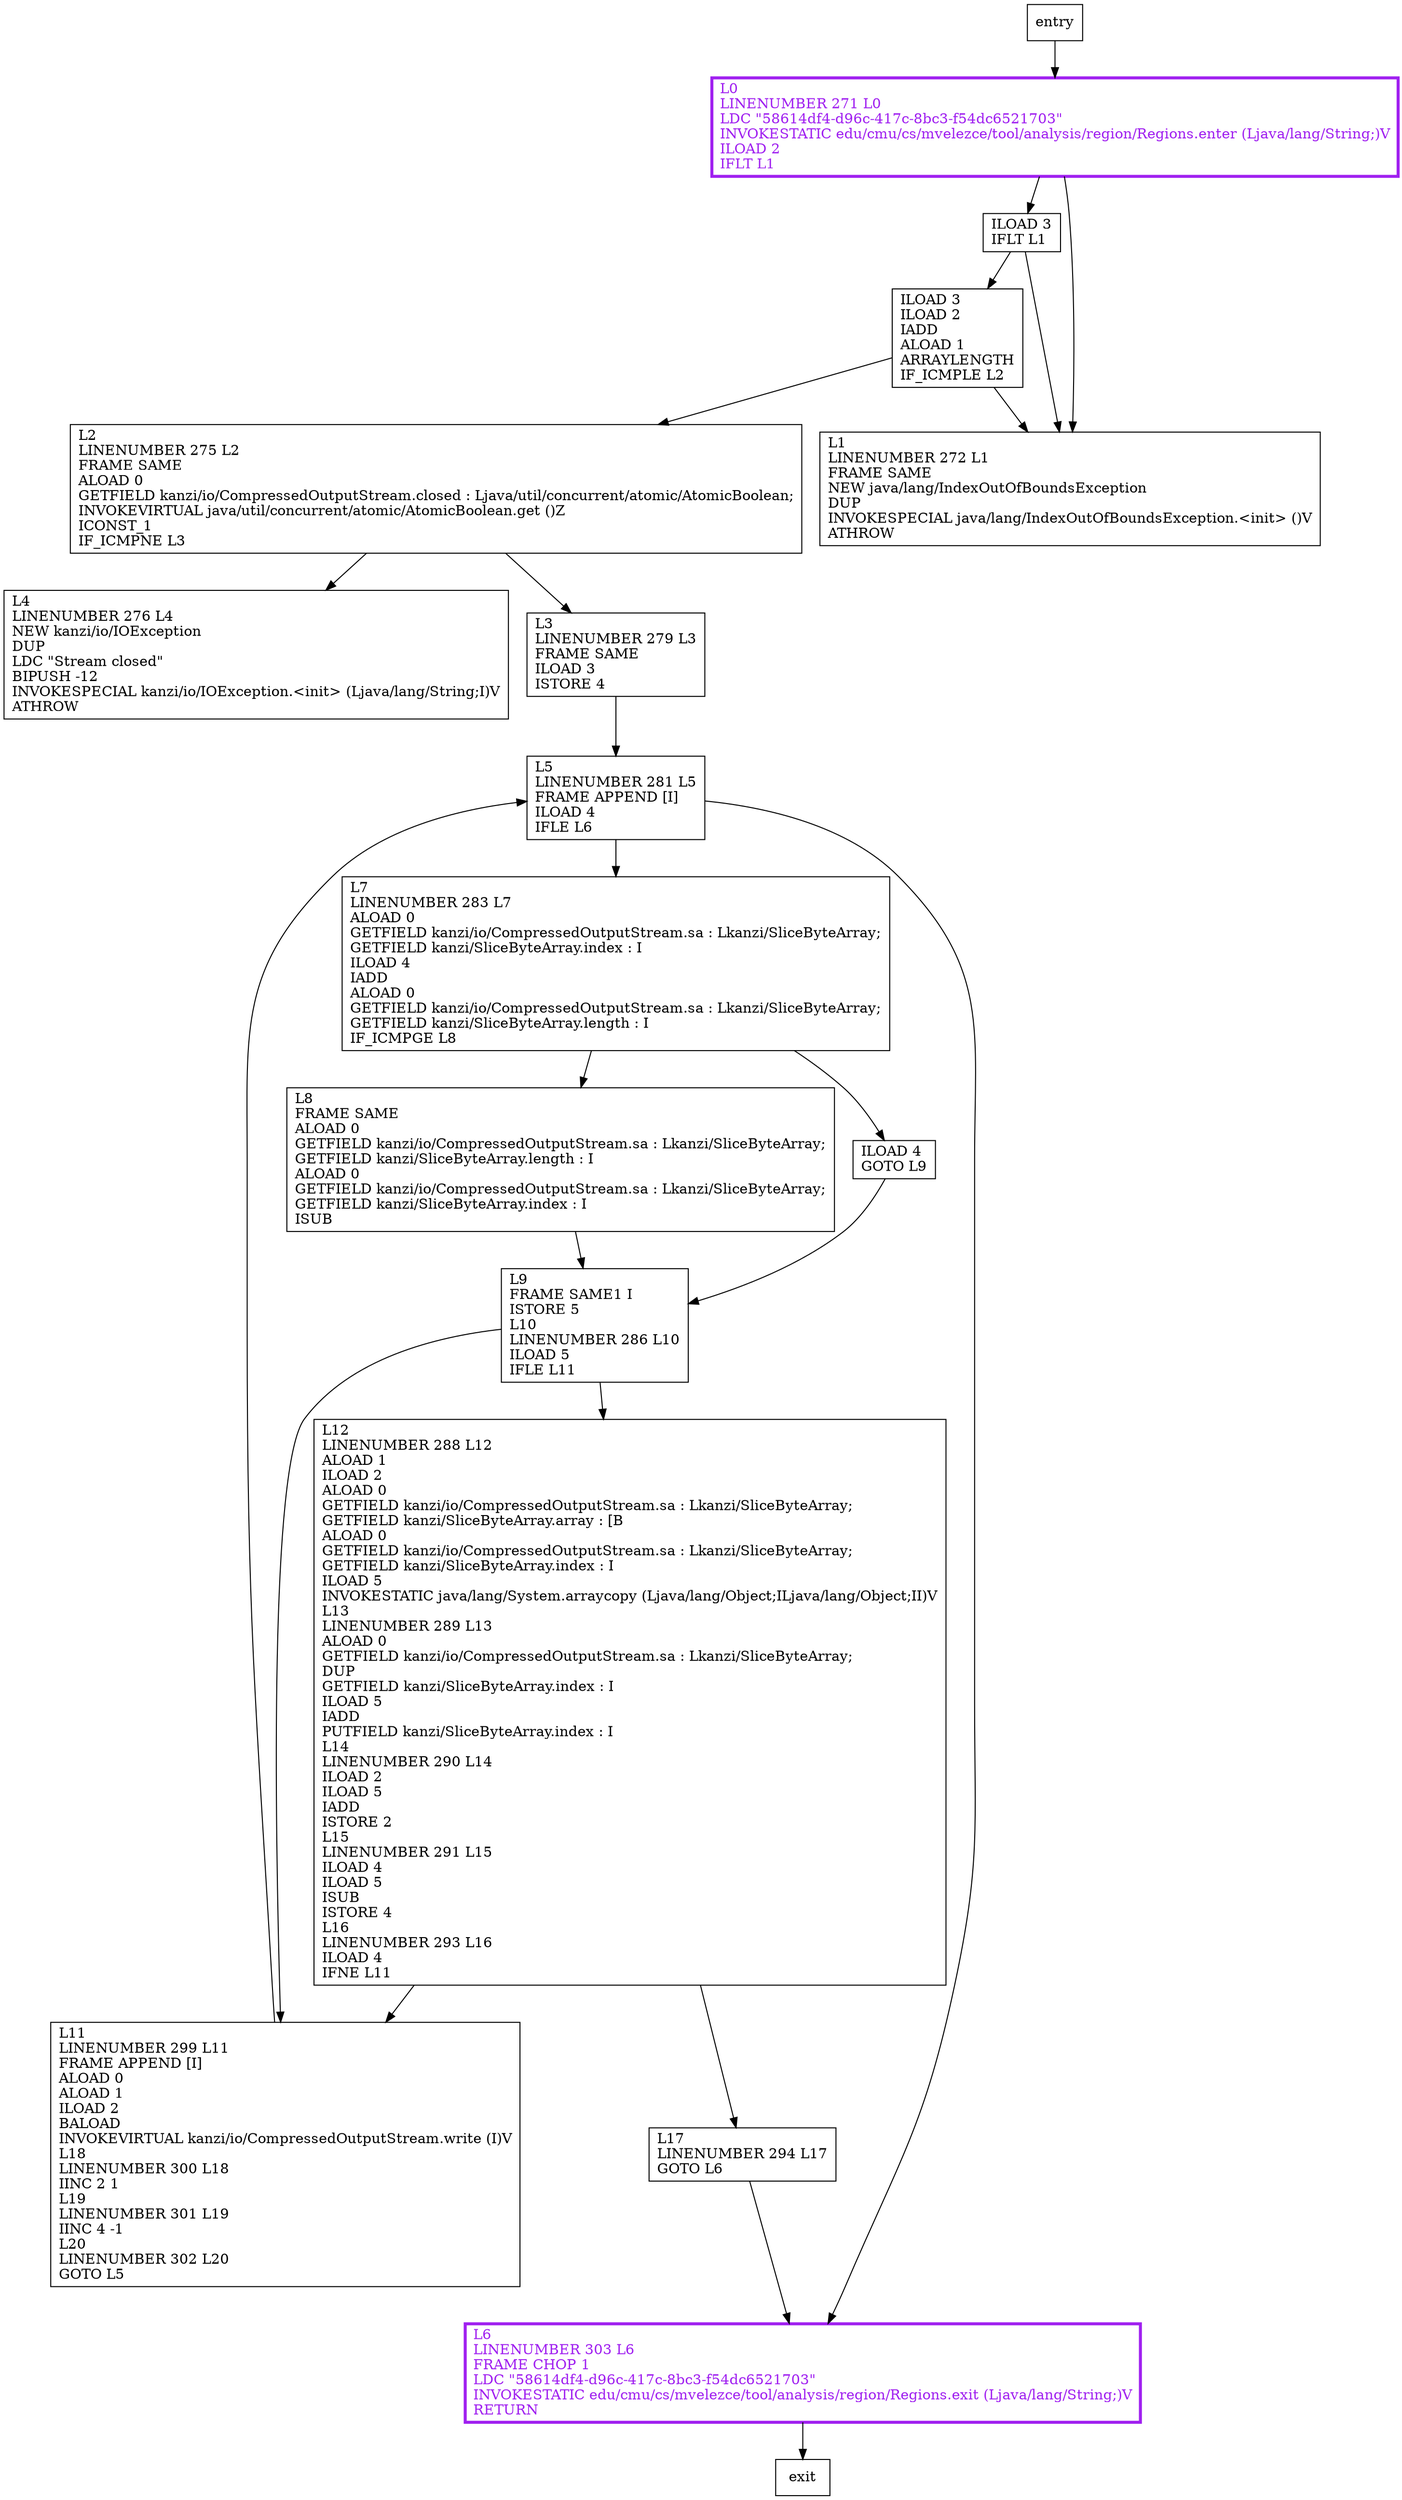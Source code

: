 digraph write {
node [shape=record];
860248770 [label="L0\lLINENUMBER 271 L0\lLDC \"58614df4-d96c-417c-8bc3-f54dc6521703\"\lINVOKESTATIC edu/cmu/cs/mvelezce/tool/analysis/region/Regions.enter (Ljava/lang/String;)V\lILOAD 2\lIFLT L1\l"];
848516580 [label="L11\lLINENUMBER 299 L11\lFRAME APPEND [I]\lALOAD 0\lALOAD 1\lILOAD 2\lBALOAD\lINVOKEVIRTUAL kanzi/io/CompressedOutputStream.write (I)V\lL18\lLINENUMBER 300 L18\lIINC 2 1\lL19\lLINENUMBER 301 L19\lIINC 4 -1\lL20\lLINENUMBER 302 L20\lGOTO L5\l"];
1261411559 [label="L8\lFRAME SAME\lALOAD 0\lGETFIELD kanzi/io/CompressedOutputStream.sa : Lkanzi/SliceByteArray;\lGETFIELD kanzi/SliceByteArray.length : I\lALOAD 0\lGETFIELD kanzi/io/CompressedOutputStream.sa : Lkanzi/SliceByteArray;\lGETFIELD kanzi/SliceByteArray.index : I\lISUB\l"];
1022785263 [label="ILOAD 4\lGOTO L9\l"];
178413737 [label="L17\lLINENUMBER 294 L17\lGOTO L6\l"];
549508516 [label="ILOAD 3\lIFLT L1\l"];
541886619 [label="L9\lFRAME SAME1 I\lISTORE 5\lL10\lLINENUMBER 286 L10\lILOAD 5\lIFLE L11\l"];
1181385954 [label="L7\lLINENUMBER 283 L7\lALOAD 0\lGETFIELD kanzi/io/CompressedOutputStream.sa : Lkanzi/SliceByteArray;\lGETFIELD kanzi/SliceByteArray.index : I\lILOAD 4\lIADD\lALOAD 0\lGETFIELD kanzi/io/CompressedOutputStream.sa : Lkanzi/SliceByteArray;\lGETFIELD kanzi/SliceByteArray.length : I\lIF_ICMPGE L8\l"];
1726506779 [label="L2\lLINENUMBER 275 L2\lFRAME SAME\lALOAD 0\lGETFIELD kanzi/io/CompressedOutputStream.closed : Ljava/util/concurrent/atomic/AtomicBoolean;\lINVOKEVIRTUAL java/util/concurrent/atomic/AtomicBoolean.get ()Z\lICONST_1\lIF_ICMPNE L3\l"];
1704828440 [label="L1\lLINENUMBER 272 L1\lFRAME SAME\lNEW java/lang/IndexOutOfBoundsException\lDUP\lINVOKESPECIAL java/lang/IndexOutOfBoundsException.\<init\> ()V\lATHROW\l"];
1324235062 [label="L5\lLINENUMBER 281 L5\lFRAME APPEND [I]\lILOAD 4\lIFLE L6\l"];
1229446448 [label="L4\lLINENUMBER 276 L4\lNEW kanzi/io/IOException\lDUP\lLDC \"Stream closed\"\lBIPUSH -12\lINVOKESPECIAL kanzi/io/IOException.\<init\> (Ljava/lang/String;I)V\lATHROW\l"];
1663035173 [label="L6\lLINENUMBER 303 L6\lFRAME CHOP 1\lLDC \"58614df4-d96c-417c-8bc3-f54dc6521703\"\lINVOKESTATIC edu/cmu/cs/mvelezce/tool/analysis/region/Regions.exit (Ljava/lang/String;)V\lRETURN\l"];
1736024444 [label="ILOAD 3\lILOAD 2\lIADD\lALOAD 1\lARRAYLENGTH\lIF_ICMPLE L2\l"];
99364853 [label="L12\lLINENUMBER 288 L12\lALOAD 1\lILOAD 2\lALOAD 0\lGETFIELD kanzi/io/CompressedOutputStream.sa : Lkanzi/SliceByteArray;\lGETFIELD kanzi/SliceByteArray.array : [B\lALOAD 0\lGETFIELD kanzi/io/CompressedOutputStream.sa : Lkanzi/SliceByteArray;\lGETFIELD kanzi/SliceByteArray.index : I\lILOAD 5\lINVOKESTATIC java/lang/System.arraycopy (Ljava/lang/Object;ILjava/lang/Object;II)V\lL13\lLINENUMBER 289 L13\lALOAD 0\lGETFIELD kanzi/io/CompressedOutputStream.sa : Lkanzi/SliceByteArray;\lDUP\lGETFIELD kanzi/SliceByteArray.index : I\lILOAD 5\lIADD\lPUTFIELD kanzi/SliceByteArray.index : I\lL14\lLINENUMBER 290 L14\lILOAD 2\lILOAD 5\lIADD\lISTORE 2\lL15\lLINENUMBER 291 L15\lILOAD 4\lILOAD 5\lISUB\lISTORE 4\lL16\lLINENUMBER 293 L16\lILOAD 4\lIFNE L11\l"];
1863075968 [label="L3\lLINENUMBER 279 L3\lFRAME SAME\lILOAD 3\lISTORE 4\l"];
entry;
exit;
860248770 -> 1704828440;
860248770 -> 549508516;
848516580 -> 1324235062;
1261411559 -> 541886619;
1022785263 -> 541886619;
178413737 -> 1663035173;
549508516 -> 1704828440;
549508516 -> 1736024444;
541886619 -> 848516580;
541886619 -> 99364853;
entry -> 860248770;
1181385954 -> 1261411559;
1181385954 -> 1022785263;
1726506779 -> 1229446448;
1726506779 -> 1863075968;
1324235062 -> 1181385954;
1324235062 -> 1663035173;
1663035173 -> exit;
1736024444 -> 1726506779;
1736024444 -> 1704828440;
99364853 -> 848516580;
99364853 -> 178413737;
1863075968 -> 1324235062;
860248770[fontcolor="purple", penwidth=3, color="purple"];
1663035173[fontcolor="purple", penwidth=3, color="purple"];
}
